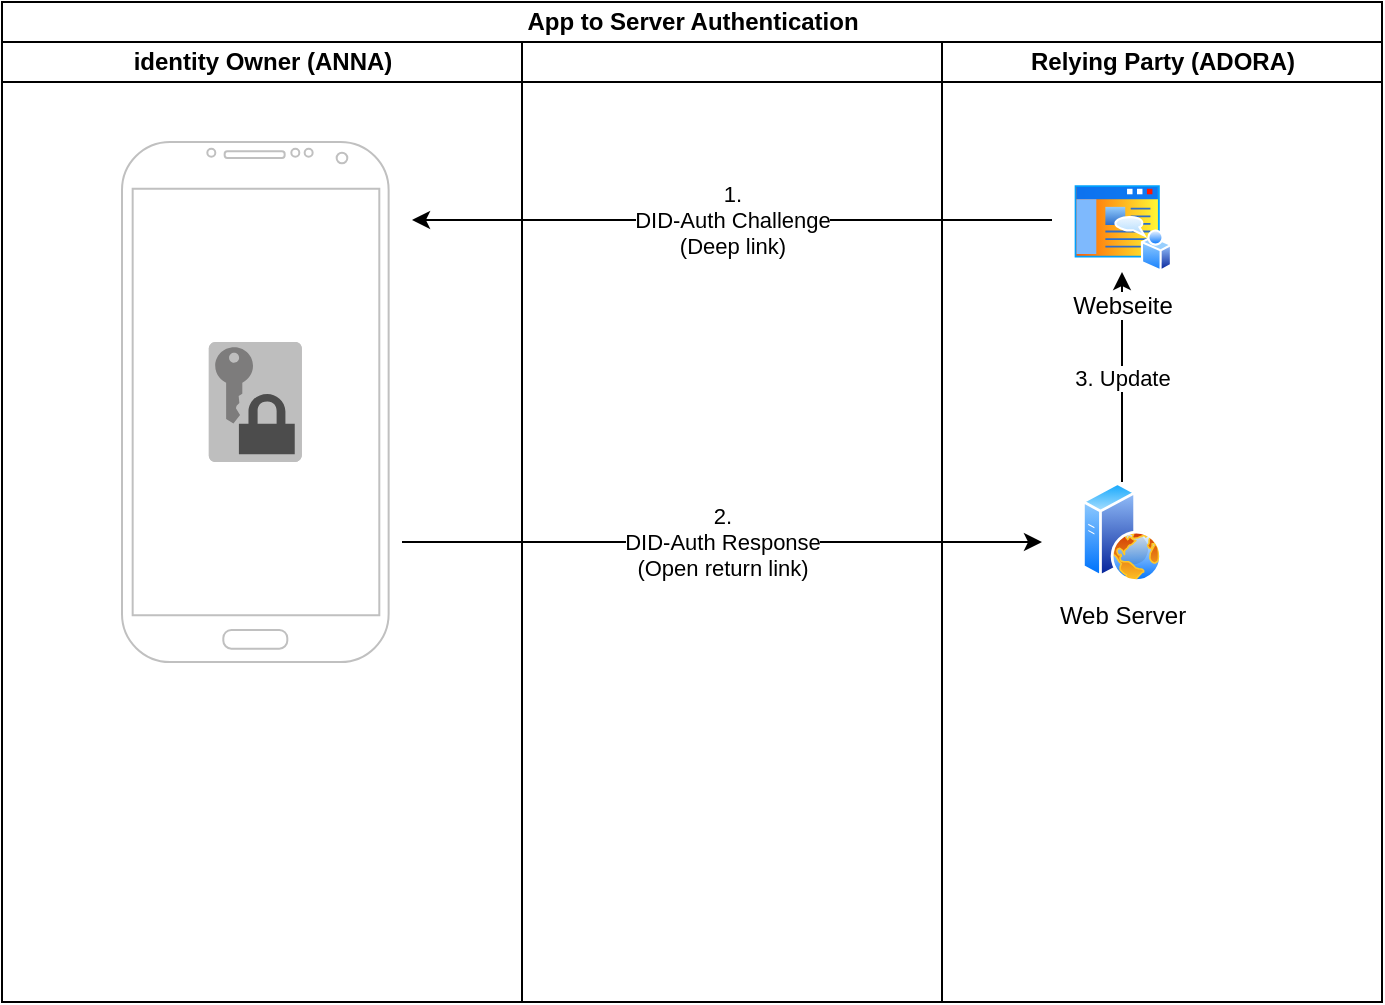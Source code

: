 <mxfile version="13.1.3">
    <diagram id="6hGFLwfOUW9BJ-s0fimq" name="Page-1">
        <mxGraphModel dx="1065" dy="1611" grid="1" gridSize="10" guides="1" tooltips="1" connect="1" arrows="1" fold="1" page="1" pageScale="1" pageWidth="827" pageHeight="1169" math="0" shadow="0">
            <root>
                <mxCell id="0"/>
                <mxCell id="1" parent="0"/>
                <mxCell id="2" value="App to Server Authentication" style="swimlane;html=1;childLayout=stackLayout;resizeParent=1;resizeParentMax=0;startSize=20;" parent="1" vertex="1">
                    <mxGeometry x="40" y="-110" width="690" height="500" as="geometry"/>
                </mxCell>
                <mxCell id="3" value="identity Owner (ANNA)" style="swimlane;html=1;startSize=20;" parent="2" vertex="1">
                    <mxGeometry y="20" width="260" height="480" as="geometry"/>
                </mxCell>
                <mxCell id="18" value="" style="outlineConnect=0;dashed=0;verticalLabelPosition=bottom;verticalAlign=top;align=center;html=1;shape=mxgraph.aws3.data_encryption_key;fillColor=#7D7C7C;gradientColor=none;" vertex="1" parent="3">
                    <mxGeometry x="103.41" y="150" width="46.5" height="60" as="geometry"/>
                </mxCell>
                <mxCell id="16" value="" style="verticalLabelPosition=bottom;verticalAlign=top;html=1;shadow=0;dashed=0;strokeWidth=1;shape=mxgraph.android.phone2;strokeColor=#c0c0c0;" vertex="1" parent="3">
                    <mxGeometry x="60" y="50" width="133.32" height="260" as="geometry"/>
                </mxCell>
                <mxCell id="4" value="" style="swimlane;html=1;startSize=20;" parent="2" vertex="1">
                    <mxGeometry x="260" y="20" width="210" height="480" as="geometry"/>
                </mxCell>
                <mxCell id="11" value="2.&lt;br&gt;DID-Auth Response&lt;br&gt;(Open return link)" style="endArrow=classic;html=1;" edge="1" parent="4">
                    <mxGeometry width="50" height="50" relative="1" as="geometry">
                        <mxPoint x="-60" y="250" as="sourcePoint"/>
                        <mxPoint x="260" y="250" as="targetPoint"/>
                    </mxGeometry>
                </mxCell>
                <mxCell id="8" value="1.&lt;br&gt;DID-Auth Challenge&lt;br&gt;(Deep link)" style="endArrow=classic;html=1;" edge="1" parent="4">
                    <mxGeometry width="50" height="50" relative="1" as="geometry">
                        <mxPoint x="265" y="89" as="sourcePoint"/>
                        <mxPoint x="-55" y="89" as="targetPoint"/>
                    </mxGeometry>
                </mxCell>
                <mxCell id="5" value="Relying Party (ADORA)" style="swimlane;html=1;startSize=20;" parent="2" vertex="1">
                    <mxGeometry x="470" y="20" width="220" height="480" as="geometry"/>
                </mxCell>
                <mxCell id="26" value="3. Update" style="edgeStyle=orthogonalEdgeStyle;rounded=0;orthogonalLoop=1;jettySize=auto;html=1;" edge="1" parent="5" source="19" target="24">
                    <mxGeometry relative="1" as="geometry">
                        <mxPoint x="90" y="120" as="targetPoint"/>
                    </mxGeometry>
                </mxCell>
                <mxCell id="24" value="Webseite" style="aspect=fixed;perimeter=ellipsePerimeter;html=1;align=center;shadow=0;dashed=0;spacingTop=3;image;image=img/lib/active_directory/home_page.svg;" vertex="1" parent="5">
                    <mxGeometry x="65" y="70" width="50" height="45" as="geometry"/>
                </mxCell>
                <mxCell id="19" value="Web Server" style="aspect=fixed;perimeter=ellipsePerimeter;html=1;align=center;shadow=0;dashed=0;spacingTop=3;image;image=img/lib/active_directory/web_server.svg;" vertex="1" parent="5">
                    <mxGeometry x="70" y="220" width="40" height="50" as="geometry"/>
                </mxCell>
            </root>
        </mxGraphModel>
    </diagram>
</mxfile>